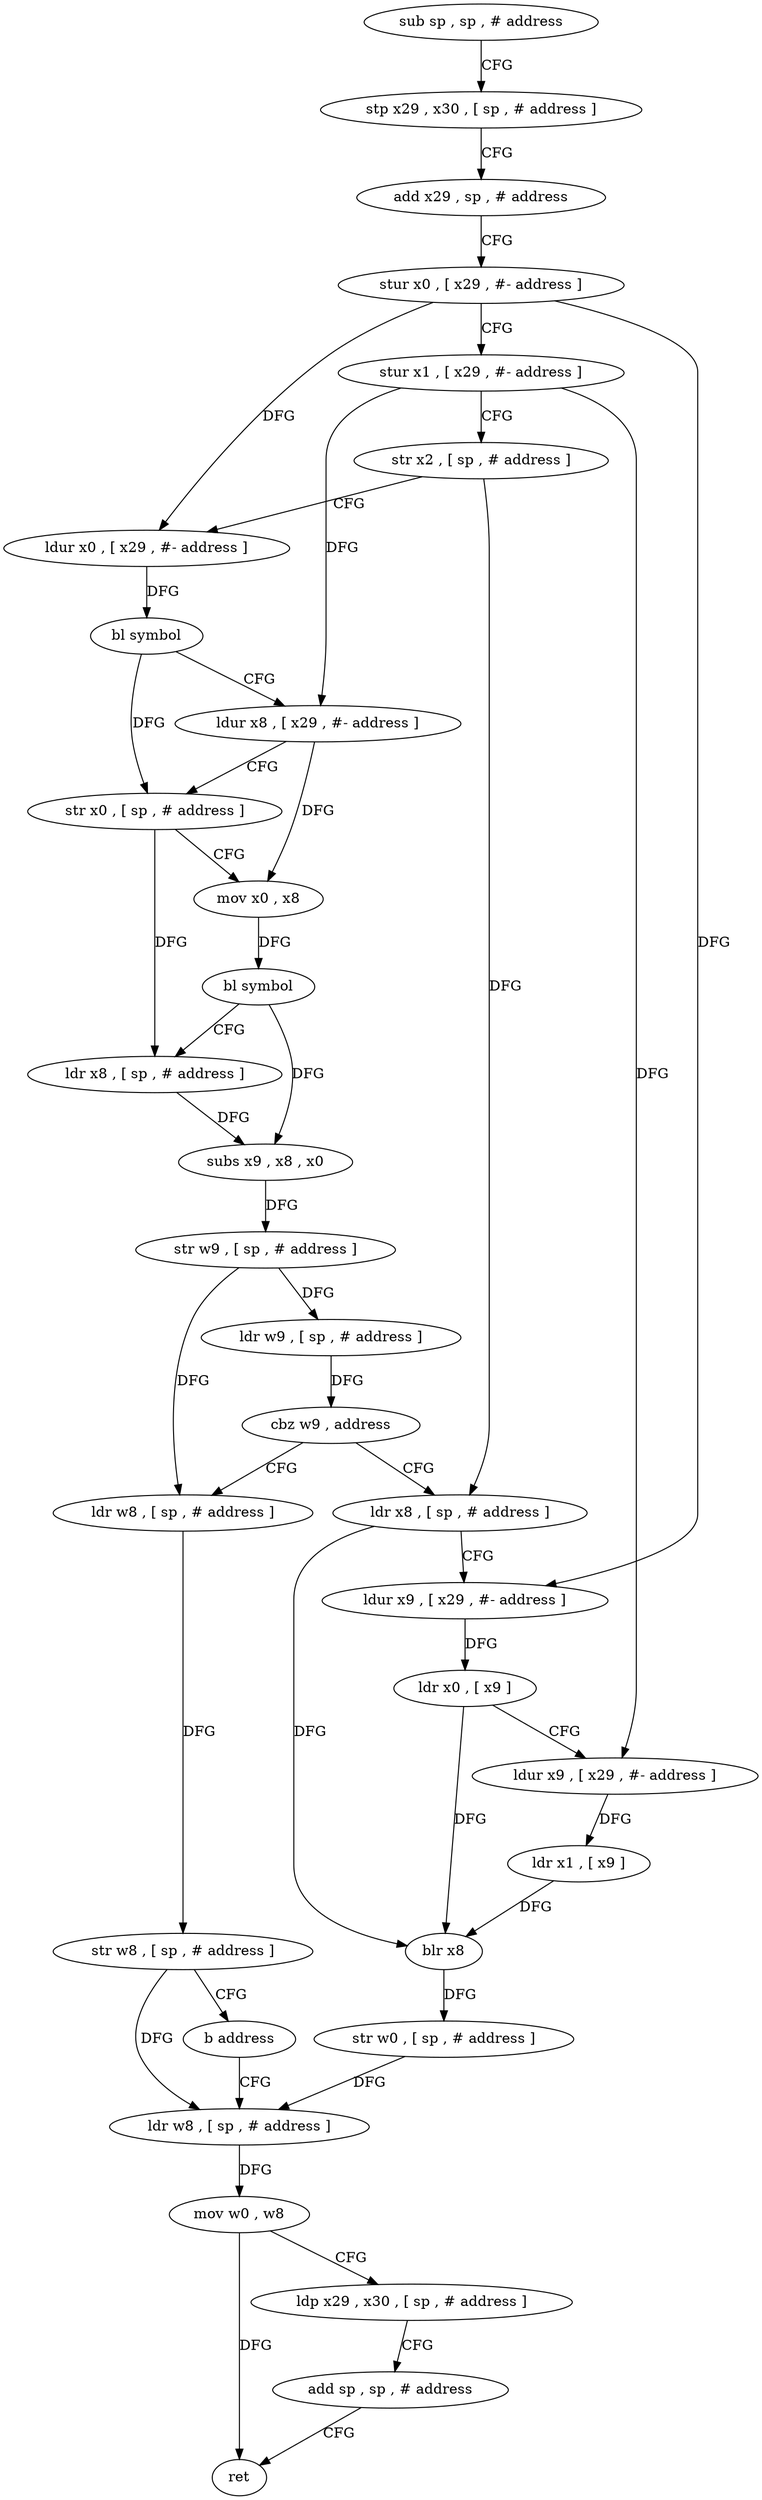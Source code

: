 digraph "func" {
"4241532" [label = "sub sp , sp , # address" ]
"4241536" [label = "stp x29 , x30 , [ sp , # address ]" ]
"4241540" [label = "add x29 , sp , # address" ]
"4241544" [label = "stur x0 , [ x29 , #- address ]" ]
"4241548" [label = "stur x1 , [ x29 , #- address ]" ]
"4241552" [label = "str x2 , [ sp , # address ]" ]
"4241556" [label = "ldur x0 , [ x29 , #- address ]" ]
"4241560" [label = "bl symbol" ]
"4241564" [label = "ldur x8 , [ x29 , #- address ]" ]
"4241568" [label = "str x0 , [ sp , # address ]" ]
"4241572" [label = "mov x0 , x8" ]
"4241576" [label = "bl symbol" ]
"4241580" [label = "ldr x8 , [ sp , # address ]" ]
"4241584" [label = "subs x9 , x8 , x0" ]
"4241588" [label = "str w9 , [ sp , # address ]" ]
"4241592" [label = "ldr w9 , [ sp , # address ]" ]
"4241596" [label = "cbz w9 , address" ]
"4241612" [label = "ldr x8 , [ sp , # address ]" ]
"4241600" [label = "ldr w8 , [ sp , # address ]" ]
"4241616" [label = "ldur x9 , [ x29 , #- address ]" ]
"4241620" [label = "ldr x0 , [ x9 ]" ]
"4241624" [label = "ldur x9 , [ x29 , #- address ]" ]
"4241628" [label = "ldr x1 , [ x9 ]" ]
"4241632" [label = "blr x8" ]
"4241636" [label = "str w0 , [ sp , # address ]" ]
"4241640" [label = "ldr w8 , [ sp , # address ]" ]
"4241604" [label = "str w8 , [ sp , # address ]" ]
"4241608" [label = "b address" ]
"4241644" [label = "mov w0 , w8" ]
"4241648" [label = "ldp x29 , x30 , [ sp , # address ]" ]
"4241652" [label = "add sp , sp , # address" ]
"4241656" [label = "ret" ]
"4241532" -> "4241536" [ label = "CFG" ]
"4241536" -> "4241540" [ label = "CFG" ]
"4241540" -> "4241544" [ label = "CFG" ]
"4241544" -> "4241548" [ label = "CFG" ]
"4241544" -> "4241556" [ label = "DFG" ]
"4241544" -> "4241616" [ label = "DFG" ]
"4241548" -> "4241552" [ label = "CFG" ]
"4241548" -> "4241564" [ label = "DFG" ]
"4241548" -> "4241624" [ label = "DFG" ]
"4241552" -> "4241556" [ label = "CFG" ]
"4241552" -> "4241612" [ label = "DFG" ]
"4241556" -> "4241560" [ label = "DFG" ]
"4241560" -> "4241564" [ label = "CFG" ]
"4241560" -> "4241568" [ label = "DFG" ]
"4241564" -> "4241568" [ label = "CFG" ]
"4241564" -> "4241572" [ label = "DFG" ]
"4241568" -> "4241572" [ label = "CFG" ]
"4241568" -> "4241580" [ label = "DFG" ]
"4241572" -> "4241576" [ label = "DFG" ]
"4241576" -> "4241580" [ label = "CFG" ]
"4241576" -> "4241584" [ label = "DFG" ]
"4241580" -> "4241584" [ label = "DFG" ]
"4241584" -> "4241588" [ label = "DFG" ]
"4241588" -> "4241592" [ label = "DFG" ]
"4241588" -> "4241600" [ label = "DFG" ]
"4241592" -> "4241596" [ label = "DFG" ]
"4241596" -> "4241612" [ label = "CFG" ]
"4241596" -> "4241600" [ label = "CFG" ]
"4241612" -> "4241616" [ label = "CFG" ]
"4241612" -> "4241632" [ label = "DFG" ]
"4241600" -> "4241604" [ label = "DFG" ]
"4241616" -> "4241620" [ label = "DFG" ]
"4241620" -> "4241624" [ label = "CFG" ]
"4241620" -> "4241632" [ label = "DFG" ]
"4241624" -> "4241628" [ label = "DFG" ]
"4241628" -> "4241632" [ label = "DFG" ]
"4241632" -> "4241636" [ label = "DFG" ]
"4241636" -> "4241640" [ label = "DFG" ]
"4241640" -> "4241644" [ label = "DFG" ]
"4241604" -> "4241608" [ label = "CFG" ]
"4241604" -> "4241640" [ label = "DFG" ]
"4241608" -> "4241640" [ label = "CFG" ]
"4241644" -> "4241648" [ label = "CFG" ]
"4241644" -> "4241656" [ label = "DFG" ]
"4241648" -> "4241652" [ label = "CFG" ]
"4241652" -> "4241656" [ label = "CFG" ]
}
